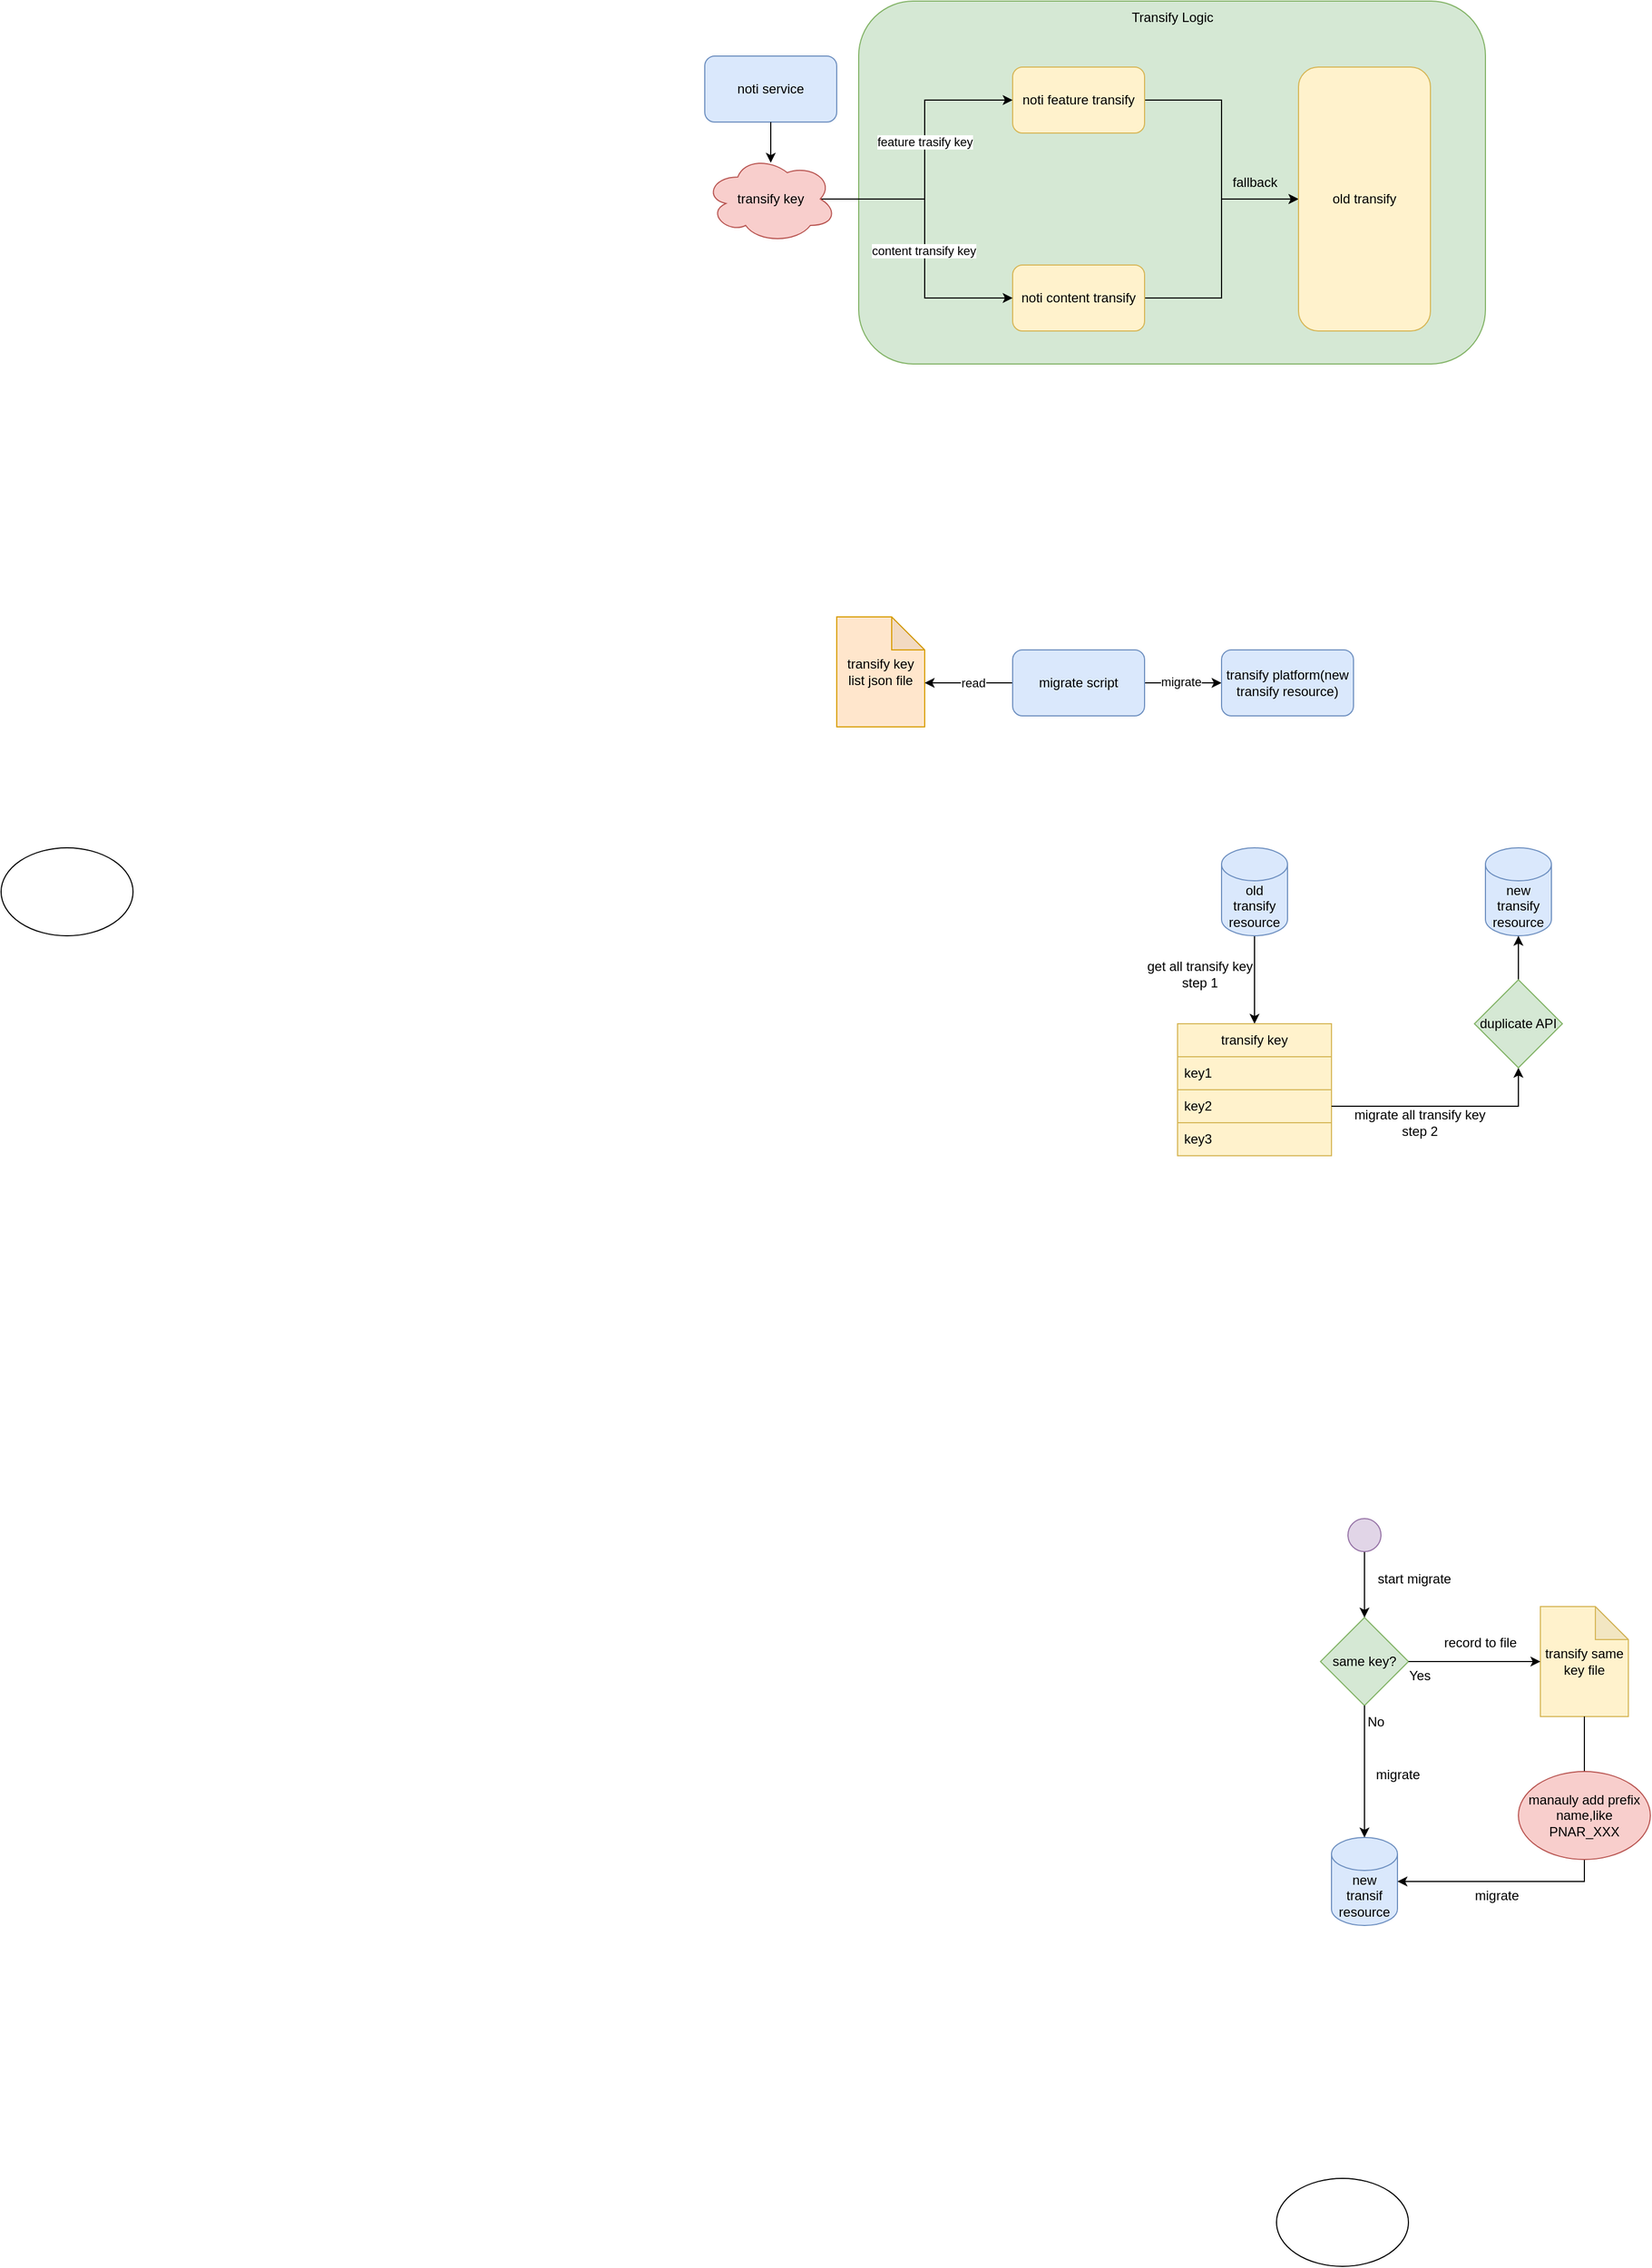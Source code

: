 <mxfile version="24.7.6">
  <diagram name="第 1 页" id="egx2UDpE9agMcuBiwFIx">
    <mxGraphModel dx="4606" dy="776" grid="1" gridSize="10" guides="1" tooltips="1" connect="1" arrows="1" fold="1" page="1" pageScale="1" pageWidth="3300" pageHeight="4681" math="0" shadow="0">
      <root>
        <mxCell id="0" />
        <mxCell id="1" parent="0" />
        <mxCell id="vJv3wOpw-mGPv7PhF24Y-27" value="" style="rounded=1;whiteSpace=wrap;html=1;fillColor=#d5e8d4;strokeColor=#82b366;" parent="1" vertex="1">
          <mxGeometry x="400" y="220" width="570" height="330" as="geometry" />
        </mxCell>
        <mxCell id="vJv3wOpw-mGPv7PhF24Y-17" style="edgeStyle=orthogonalEdgeStyle;rounded=0;orthogonalLoop=1;jettySize=auto;html=1;exitX=1;exitY=0.5;exitDx=0;exitDy=0;" parent="1" source="vJv3wOpw-mGPv7PhF24Y-1" target="vJv3wOpw-mGPv7PhF24Y-14" edge="1">
          <mxGeometry relative="1" as="geometry" />
        </mxCell>
        <mxCell id="vJv3wOpw-mGPv7PhF24Y-1" value="noti feature transify" style="rounded=1;whiteSpace=wrap;html=1;fillColor=#fff2cc;strokeColor=#d6b656;" parent="1" vertex="1">
          <mxGeometry x="540" y="280" width="120" height="60" as="geometry" />
        </mxCell>
        <mxCell id="vJv3wOpw-mGPv7PhF24Y-18" style="edgeStyle=orthogonalEdgeStyle;rounded=0;orthogonalLoop=1;jettySize=auto;html=1;exitX=1;exitY=0.5;exitDx=0;exitDy=0;entryX=0;entryY=0.5;entryDx=0;entryDy=0;" parent="1" source="vJv3wOpw-mGPv7PhF24Y-2" target="vJv3wOpw-mGPv7PhF24Y-14" edge="1">
          <mxGeometry relative="1" as="geometry" />
        </mxCell>
        <mxCell id="vJv3wOpw-mGPv7PhF24Y-2" value="noti content transify" style="rounded=1;whiteSpace=wrap;html=1;fillColor=#fff2cc;strokeColor=#d6b656;" parent="1" vertex="1">
          <mxGeometry x="540" y="460" width="120" height="60" as="geometry" />
        </mxCell>
        <mxCell id="vJv3wOpw-mGPv7PhF24Y-4" style="edgeStyle=orthogonalEdgeStyle;rounded=0;orthogonalLoop=1;jettySize=auto;html=1;exitX=0.875;exitY=0.5;exitDx=0;exitDy=0;exitPerimeter=0;entryX=0;entryY=0.5;entryDx=0;entryDy=0;" parent="1" source="vJv3wOpw-mGPv7PhF24Y-21" target="vJv3wOpw-mGPv7PhF24Y-1" edge="1">
          <mxGeometry relative="1" as="geometry">
            <mxPoint x="395" y="400" as="sourcePoint" />
          </mxGeometry>
        </mxCell>
        <mxCell id="vJv3wOpw-mGPv7PhF24Y-6" value="feature trasify key" style="edgeLabel;html=1;align=center;verticalAlign=middle;resizable=0;points=[];" parent="vJv3wOpw-mGPv7PhF24Y-4" vertex="1" connectable="0">
          <mxGeometry x="0.115" relative="1" as="geometry">
            <mxPoint as="offset" />
          </mxGeometry>
        </mxCell>
        <mxCell id="vJv3wOpw-mGPv7PhF24Y-5" style="edgeStyle=orthogonalEdgeStyle;rounded=0;orthogonalLoop=1;jettySize=auto;html=1;exitX=0.875;exitY=0.5;exitDx=0;exitDy=0;exitPerimeter=0;entryX=0;entryY=0.5;entryDx=0;entryDy=0;" parent="1" source="vJv3wOpw-mGPv7PhF24Y-21" target="vJv3wOpw-mGPv7PhF24Y-2" edge="1">
          <mxGeometry relative="1" as="geometry">
            <mxPoint x="395" y="400" as="sourcePoint" />
          </mxGeometry>
        </mxCell>
        <mxCell id="vJv3wOpw-mGPv7PhF24Y-7" value="content transify key" style="edgeLabel;html=1;align=center;verticalAlign=middle;resizable=0;points=[];" parent="vJv3wOpw-mGPv7PhF24Y-5" vertex="1" connectable="0">
          <mxGeometry x="0.067" y="-1" relative="1" as="geometry">
            <mxPoint as="offset" />
          </mxGeometry>
        </mxCell>
        <mxCell id="vJv3wOpw-mGPv7PhF24Y-14" value="old transify" style="rounded=1;whiteSpace=wrap;html=1;fillColor=#fff2cc;strokeColor=#d6b656;" parent="1" vertex="1">
          <mxGeometry x="800" y="280" width="120" height="240" as="geometry" />
        </mxCell>
        <mxCell id="vJv3wOpw-mGPv7PhF24Y-19" value="fallback" style="text;html=1;align=center;verticalAlign=middle;resizable=0;points=[];autosize=1;strokeColor=none;fillColor=none;" parent="1" vertex="1">
          <mxGeometry x="730" y="370" width="60" height="30" as="geometry" />
        </mxCell>
        <mxCell id="vJv3wOpw-mGPv7PhF24Y-20" value="noti service" style="rounded=1;whiteSpace=wrap;html=1;fillColor=#dae8fc;strokeColor=#6c8ebf;" parent="1" vertex="1">
          <mxGeometry x="260" y="270" width="120" height="60" as="geometry" />
        </mxCell>
        <mxCell id="vJv3wOpw-mGPv7PhF24Y-21" value="transify key" style="ellipse;shape=cloud;whiteSpace=wrap;html=1;fillColor=#f8cecc;strokeColor=#b85450;" parent="1" vertex="1">
          <mxGeometry x="260" y="360" width="120" height="80" as="geometry" />
        </mxCell>
        <mxCell id="vJv3wOpw-mGPv7PhF24Y-26" style="edgeStyle=orthogonalEdgeStyle;rounded=0;orthogonalLoop=1;jettySize=auto;html=1;exitX=0.5;exitY=1;exitDx=0;exitDy=0;entryX=0.5;entryY=0.088;entryDx=0;entryDy=0;entryPerimeter=0;" parent="1" source="vJv3wOpw-mGPv7PhF24Y-20" target="vJv3wOpw-mGPv7PhF24Y-21" edge="1">
          <mxGeometry relative="1" as="geometry" />
        </mxCell>
        <mxCell id="vJv3wOpw-mGPv7PhF24Y-28" value="Transify Logic" style="text;html=1;align=center;verticalAlign=middle;resizable=0;points=[];autosize=1;strokeColor=none;fillColor=none;" parent="1" vertex="1">
          <mxGeometry x="635" y="220" width="100" height="30" as="geometry" />
        </mxCell>
        <mxCell id="iu7YOJcN_zlzfQFf-2uT-1" value="transify key list json file" style="shape=note;whiteSpace=wrap;html=1;backgroundOutline=1;darkOpacity=0.05;fillColor=#ffe6cc;strokeColor=#d79b00;" parent="1" vertex="1">
          <mxGeometry x="380" y="780" width="80" height="100" as="geometry" />
        </mxCell>
        <mxCell id="iu7YOJcN_zlzfQFf-2uT-12" style="edgeStyle=orthogonalEdgeStyle;rounded=0;orthogonalLoop=1;jettySize=auto;html=1;exitX=0;exitY=0.5;exitDx=0;exitDy=0;" parent="1" source="iu7YOJcN_zlzfQFf-2uT-3" edge="1">
          <mxGeometry relative="1" as="geometry">
            <mxPoint x="460" y="840" as="targetPoint" />
          </mxGeometry>
        </mxCell>
        <mxCell id="iu7YOJcN_zlzfQFf-2uT-13" value="read" style="edgeLabel;html=1;align=center;verticalAlign=middle;resizable=0;points=[];" parent="iu7YOJcN_zlzfQFf-2uT-12" vertex="1" connectable="0">
          <mxGeometry x="-0.099" relative="1" as="geometry">
            <mxPoint as="offset" />
          </mxGeometry>
        </mxCell>
        <mxCell id="iu7YOJcN_zlzfQFf-2uT-15" style="edgeStyle=orthogonalEdgeStyle;rounded=0;orthogonalLoop=1;jettySize=auto;html=1;exitX=1;exitY=0.5;exitDx=0;exitDy=0;entryX=0;entryY=0.5;entryDx=0;entryDy=0;" parent="1" source="iu7YOJcN_zlzfQFf-2uT-3" target="iu7YOJcN_zlzfQFf-2uT-14" edge="1">
          <mxGeometry relative="1" as="geometry" />
        </mxCell>
        <mxCell id="iu7YOJcN_zlzfQFf-2uT-16" value="migrate" style="edgeLabel;html=1;align=center;verticalAlign=middle;resizable=0;points=[];" parent="iu7YOJcN_zlzfQFf-2uT-15" vertex="1" connectable="0">
          <mxGeometry x="-0.053" y="1" relative="1" as="geometry">
            <mxPoint as="offset" />
          </mxGeometry>
        </mxCell>
        <mxCell id="iu7YOJcN_zlzfQFf-2uT-3" value="migrate script" style="rounded=1;whiteSpace=wrap;html=1;fillColor=#dae8fc;strokeColor=#6c8ebf;" parent="1" vertex="1">
          <mxGeometry x="540" y="810" width="120" height="60" as="geometry" />
        </mxCell>
        <mxCell id="iu7YOJcN_zlzfQFf-2uT-14" value="transify platform(new transify resource)" style="rounded=1;whiteSpace=wrap;html=1;fillColor=#dae8fc;strokeColor=#6c8ebf;" parent="1" vertex="1">
          <mxGeometry x="730" y="810" width="120" height="60" as="geometry" />
        </mxCell>
        <mxCell id="zJucwXNYndX93U_4XIdq-9" style="edgeStyle=orthogonalEdgeStyle;rounded=0;orthogonalLoop=1;jettySize=auto;html=1;exitX=0.5;exitY=1;exitDx=0;exitDy=0;exitPerimeter=0;" edge="1" parent="1" source="zJucwXNYndX93U_4XIdq-3" target="zJucwXNYndX93U_4XIdq-5">
          <mxGeometry relative="1" as="geometry" />
        </mxCell>
        <mxCell id="zJucwXNYndX93U_4XIdq-3" value="old transify resource" style="shape=cylinder3;whiteSpace=wrap;html=1;boundedLbl=1;backgroundOutline=1;size=15;fillColor=#dae8fc;strokeColor=#6c8ebf;" vertex="1" parent="1">
          <mxGeometry x="730" y="990" width="60" height="80" as="geometry" />
        </mxCell>
        <mxCell id="zJucwXNYndX93U_4XIdq-4" value="new transify resource" style="shape=cylinder3;whiteSpace=wrap;html=1;boundedLbl=1;backgroundOutline=1;size=15;fillColor=#dae8fc;strokeColor=#6c8ebf;" vertex="1" parent="1">
          <mxGeometry x="970" y="990" width="60" height="80" as="geometry" />
        </mxCell>
        <mxCell id="zJucwXNYndX93U_4XIdq-5" value="transify key" style="swimlane;fontStyle=0;childLayout=stackLayout;horizontal=1;startSize=30;horizontalStack=0;resizeParent=1;resizeParentMax=0;resizeLast=0;collapsible=1;marginBottom=0;whiteSpace=wrap;html=1;fillColor=#fff2cc;strokeColor=#d6b656;" vertex="1" parent="1">
          <mxGeometry x="690" y="1150" width="140" height="120" as="geometry" />
        </mxCell>
        <mxCell id="zJucwXNYndX93U_4XIdq-6" value="key1" style="text;strokeColor=#d6b656;fillColor=#fff2cc;align=left;verticalAlign=middle;spacingLeft=4;spacingRight=4;overflow=hidden;points=[[0,0.5],[1,0.5]];portConstraint=eastwest;rotatable=0;whiteSpace=wrap;html=1;" vertex="1" parent="zJucwXNYndX93U_4XIdq-5">
          <mxGeometry y="30" width="140" height="30" as="geometry" />
        </mxCell>
        <mxCell id="zJucwXNYndX93U_4XIdq-7" value="key2" style="text;strokeColor=#d6b656;fillColor=#fff2cc;align=left;verticalAlign=middle;spacingLeft=4;spacingRight=4;overflow=hidden;points=[[0,0.5],[1,0.5]];portConstraint=eastwest;rotatable=0;whiteSpace=wrap;html=1;" vertex="1" parent="zJucwXNYndX93U_4XIdq-5">
          <mxGeometry y="60" width="140" height="30" as="geometry" />
        </mxCell>
        <mxCell id="zJucwXNYndX93U_4XIdq-8" value="key3" style="text;strokeColor=#d6b656;fillColor=#fff2cc;align=left;verticalAlign=middle;spacingLeft=4;spacingRight=4;overflow=hidden;points=[[0,0.5],[1,0.5]];portConstraint=eastwest;rotatable=0;whiteSpace=wrap;html=1;" vertex="1" parent="zJucwXNYndX93U_4XIdq-5">
          <mxGeometry y="90" width="140" height="30" as="geometry" />
        </mxCell>
        <mxCell id="zJucwXNYndX93U_4XIdq-10" style="edgeStyle=orthogonalEdgeStyle;rounded=0;orthogonalLoop=1;jettySize=auto;html=1;exitX=0.5;exitY=0;exitDx=0;exitDy=0;entryX=0.5;entryY=1;entryDx=0;entryDy=0;entryPerimeter=0;" edge="1" parent="1" source="zJucwXNYndX93U_4XIdq-11" target="zJucwXNYndX93U_4XIdq-4">
          <mxGeometry relative="1" as="geometry" />
        </mxCell>
        <mxCell id="zJucwXNYndX93U_4XIdq-12" value="" style="edgeStyle=orthogonalEdgeStyle;rounded=0;orthogonalLoop=1;jettySize=auto;html=1;exitX=1;exitY=0.5;exitDx=0;exitDy=0;entryX=0.5;entryY=1;entryDx=0;entryDy=0;entryPerimeter=0;" edge="1" parent="1" source="zJucwXNYndX93U_4XIdq-7" target="zJucwXNYndX93U_4XIdq-11">
          <mxGeometry relative="1" as="geometry">
            <mxPoint x="830" y="1180" as="sourcePoint" />
            <mxPoint x="1000" y="1070" as="targetPoint" />
          </mxGeometry>
        </mxCell>
        <mxCell id="zJucwXNYndX93U_4XIdq-11" value="duplicate API" style="rhombus;whiteSpace=wrap;html=1;fillColor=#d5e8d4;strokeColor=#82b366;" vertex="1" parent="1">
          <mxGeometry x="960" y="1110" width="80" height="80" as="geometry" />
        </mxCell>
        <mxCell id="zJucwXNYndX93U_4XIdq-13" value="get all transify key&lt;br&gt;step 1" style="text;html=1;align=center;verticalAlign=middle;resizable=0;points=[];autosize=1;strokeColor=none;fillColor=none;" vertex="1" parent="1">
          <mxGeometry x="650" y="1085" width="120" height="40" as="geometry" />
        </mxCell>
        <mxCell id="zJucwXNYndX93U_4XIdq-14" value="migrate all transify key&lt;br&gt;step 2" style="text;html=1;align=center;verticalAlign=middle;resizable=0;points=[];autosize=1;strokeColor=none;fillColor=none;" vertex="1" parent="1">
          <mxGeometry x="840" y="1220" width="140" height="40" as="geometry" />
        </mxCell>
        <mxCell id="zJucwXNYndX93U_4XIdq-16" value="" style="ellipse;whiteSpace=wrap;html=1;" vertex="1" parent="1">
          <mxGeometry x="-380" y="990" width="120" height="80" as="geometry" />
        </mxCell>
        <mxCell id="zJucwXNYndX93U_4XIdq-18" value="" style="ellipse;whiteSpace=wrap;html=1;" vertex="1" parent="1">
          <mxGeometry x="780" y="2200" width="120" height="80" as="geometry" />
        </mxCell>
        <mxCell id="zJucwXNYndX93U_4XIdq-19" value="same key?" style="rhombus;whiteSpace=wrap;html=1;fillColor=#d5e8d4;strokeColor=#82b366;" vertex="1" parent="1">
          <mxGeometry x="820" y="1690" width="80" height="80" as="geometry" />
        </mxCell>
        <mxCell id="zJucwXNYndX93U_4XIdq-20" value="new transif resource" style="shape=cylinder3;whiteSpace=wrap;html=1;boundedLbl=1;backgroundOutline=1;size=15;fillColor=#dae8fc;strokeColor=#6c8ebf;" vertex="1" parent="1">
          <mxGeometry x="830" y="1890" width="60" height="80" as="geometry" />
        </mxCell>
        <mxCell id="zJucwXNYndX93U_4XIdq-21" style="edgeStyle=orthogonalEdgeStyle;rounded=0;orthogonalLoop=1;jettySize=auto;html=1;exitX=0.5;exitY=1;exitDx=0;exitDy=0;entryX=0.5;entryY=0;entryDx=0;entryDy=0;entryPerimeter=0;" edge="1" parent="1" source="zJucwXNYndX93U_4XIdq-19" target="zJucwXNYndX93U_4XIdq-20">
          <mxGeometry relative="1" as="geometry" />
        </mxCell>
        <mxCell id="zJucwXNYndX93U_4XIdq-22" value="No" style="text;html=1;align=center;verticalAlign=middle;resizable=0;points=[];autosize=1;strokeColor=none;fillColor=none;" vertex="1" parent="1">
          <mxGeometry x="850" y="1770" width="40" height="30" as="geometry" />
        </mxCell>
        <mxCell id="zJucwXNYndX93U_4XIdq-23" value="transify same key file" style="shape=note;whiteSpace=wrap;html=1;backgroundOutline=1;darkOpacity=0.05;fillColor=#fff2cc;strokeColor=#d6b656;" vertex="1" parent="1">
          <mxGeometry x="1020" y="1680" width="80" height="100" as="geometry" />
        </mxCell>
        <mxCell id="zJucwXNYndX93U_4XIdq-24" style="edgeStyle=orthogonalEdgeStyle;rounded=0;orthogonalLoop=1;jettySize=auto;html=1;exitX=1;exitY=0.5;exitDx=0;exitDy=0;entryX=0;entryY=0.5;entryDx=0;entryDy=0;entryPerimeter=0;" edge="1" parent="1" source="zJucwXNYndX93U_4XIdq-19" target="zJucwXNYndX93U_4XIdq-23">
          <mxGeometry relative="1" as="geometry" />
        </mxCell>
        <mxCell id="zJucwXNYndX93U_4XIdq-25" value="Yes" style="text;html=1;align=center;verticalAlign=middle;resizable=0;points=[];autosize=1;strokeColor=none;fillColor=none;" vertex="1" parent="1">
          <mxGeometry x="890" y="1728" width="40" height="30" as="geometry" />
        </mxCell>
        <mxCell id="zJucwXNYndX93U_4XIdq-26" value="record to file" style="text;html=1;align=center;verticalAlign=middle;resizable=0;points=[];autosize=1;strokeColor=none;fillColor=none;" vertex="1" parent="1">
          <mxGeometry x="920" y="1698" width="90" height="30" as="geometry" />
        </mxCell>
        <mxCell id="zJucwXNYndX93U_4XIdq-27" value="migrate" style="text;html=1;align=center;verticalAlign=middle;resizable=0;points=[];autosize=1;strokeColor=none;fillColor=none;" vertex="1" parent="1">
          <mxGeometry x="860" y="1818" width="60" height="30" as="geometry" />
        </mxCell>
        <mxCell id="zJucwXNYndX93U_4XIdq-28" style="edgeStyle=orthogonalEdgeStyle;rounded=0;orthogonalLoop=1;jettySize=auto;html=1;exitX=0.5;exitY=1;exitDx=0;exitDy=0;exitPerimeter=0;entryX=1;entryY=0.5;entryDx=0;entryDy=0;entryPerimeter=0;" edge="1" parent="1" source="zJucwXNYndX93U_4XIdq-23" target="zJucwXNYndX93U_4XIdq-20">
          <mxGeometry relative="1" as="geometry" />
        </mxCell>
        <mxCell id="zJucwXNYndX93U_4XIdq-29" value="manauly add prefix name,like PNAR_XXX" style="ellipse;whiteSpace=wrap;html=1;fillColor=#f8cecc;strokeColor=#b85450;" vertex="1" parent="1">
          <mxGeometry x="1000" y="1830" width="120" height="80" as="geometry" />
        </mxCell>
        <mxCell id="zJucwXNYndX93U_4XIdq-31" style="edgeStyle=orthogonalEdgeStyle;rounded=0;orthogonalLoop=1;jettySize=auto;html=1;exitX=0.5;exitY=1;exitDx=0;exitDy=0;entryX=0.5;entryY=0;entryDx=0;entryDy=0;" edge="1" parent="1" source="zJucwXNYndX93U_4XIdq-30" target="zJucwXNYndX93U_4XIdq-19">
          <mxGeometry relative="1" as="geometry" />
        </mxCell>
        <mxCell id="zJucwXNYndX93U_4XIdq-30" value="" style="ellipse;whiteSpace=wrap;html=1;aspect=fixed;fillColor=#e1d5e7;strokeColor=#9673a6;" vertex="1" parent="1">
          <mxGeometry x="845" y="1600" width="30" height="30" as="geometry" />
        </mxCell>
        <mxCell id="zJucwXNYndX93U_4XIdq-32" value="start migrate" style="text;html=1;align=center;verticalAlign=middle;resizable=0;points=[];autosize=1;strokeColor=none;fillColor=none;" vertex="1" parent="1">
          <mxGeometry x="860" y="1640" width="90" height="30" as="geometry" />
        </mxCell>
        <mxCell id="zJucwXNYndX93U_4XIdq-33" value="migrate" style="text;html=1;align=center;verticalAlign=middle;resizable=0;points=[];autosize=1;strokeColor=none;fillColor=none;" vertex="1" parent="1">
          <mxGeometry x="950" y="1928" width="60" height="30" as="geometry" />
        </mxCell>
      </root>
    </mxGraphModel>
  </diagram>
</mxfile>
